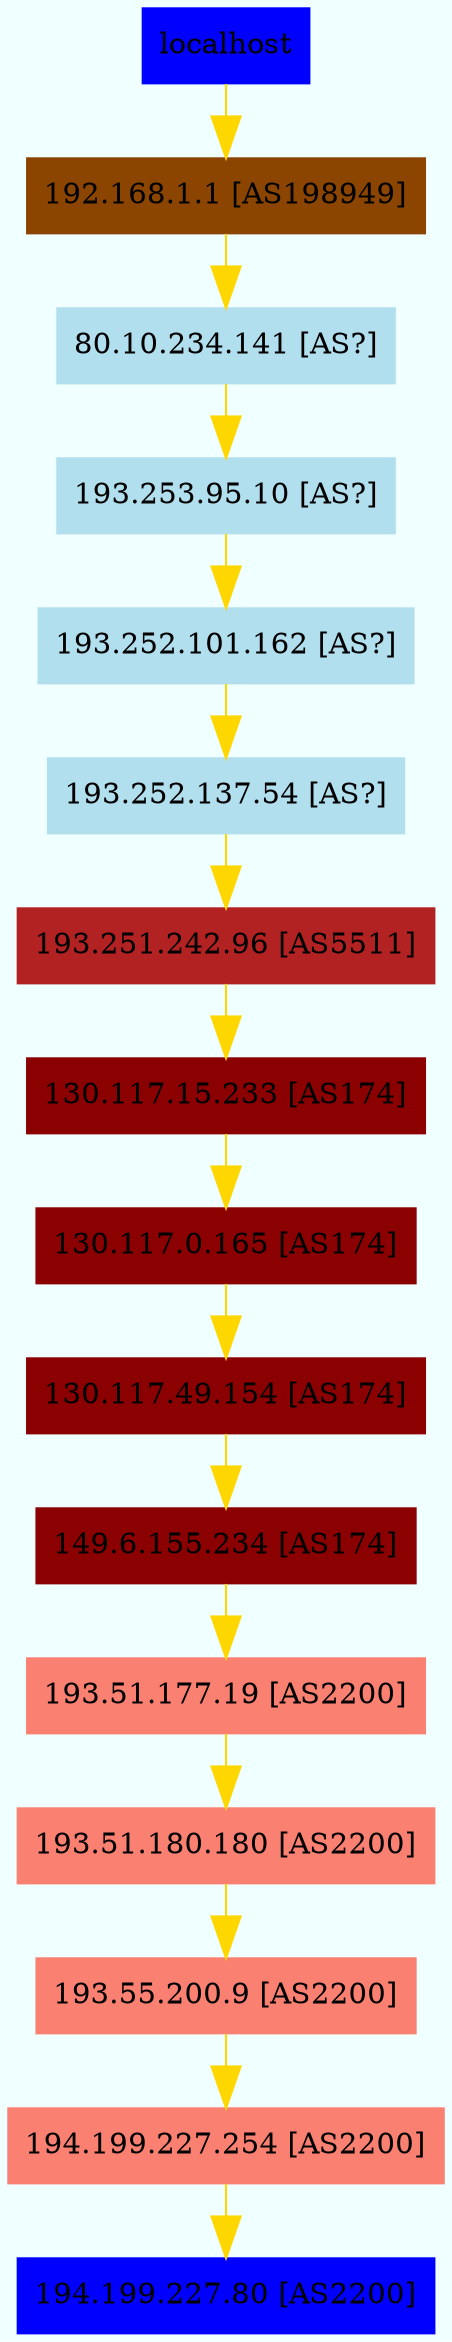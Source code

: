 digraph NetMap{
	bgcolor=azure;
	node [shape=box, color=lightblue2, style=filled];
	edge [arrowsize=2, color=gold];
	localhost [color=blue]
	localhost -> "192.168.1.1 [AS198949]";"192.168.1.1 [AS198949]" [color=darkorange4];
	"192.168.1.1 [AS198949]" -> "80.10.234.141 [AS?]";"80.10.234.141 [AS?]" [color=lightblue2];
	"80.10.234.141 [AS?]" -> "193.253.95.10 [AS?]";"193.253.95.10 [AS?]" [color=lightblue2];
	"193.253.95.10 [AS?]" -> "193.252.101.162 [AS?]";"193.252.101.162 [AS?]" [color=lightblue2];
	"193.252.101.162 [AS?]" -> "193.252.137.54 [AS?]";"193.252.137.54 [AS?]" [color=lightblue2];
	"193.252.137.54 [AS?]" -> "193.251.242.96 [AS5511]";"193.251.242.96 [AS5511]" [color=firebrick];
	"193.251.242.96 [AS5511]" -> "130.117.15.233 [AS174]";"130.117.15.233 [AS174]" [color=red4];
	"130.117.15.233 [AS174]" -> "130.117.0.165 [AS174]";"130.117.0.165 [AS174]" [color=red4];
	"130.117.0.165 [AS174]" -> "130.117.49.154 [AS174]";"130.117.49.154 [AS174]" [color=red4];
	"130.117.49.154 [AS174]" -> "149.6.155.234 [AS174]";"149.6.155.234 [AS174]" [color=red4];
	"149.6.155.234 [AS174]" -> "193.51.177.19 [AS2200]";"193.51.177.19 [AS2200]" [color=salmon];
	"193.51.177.19 [AS2200]" -> "193.51.180.180 [AS2200]";"193.51.180.180 [AS2200]" [color=salmon];
	"193.51.180.180 [AS2200]" -> "193.55.200.9 [AS2200]";"193.55.200.9 [AS2200]" [color=salmon];
	"193.55.200.9 [AS2200]" -> "194.199.227.254 [AS2200]";"194.199.227.254 [AS2200]" [color=salmon];
	"194.199.227.254 [AS2200]" -> "194.199.227.80 [AS2200]";"194.199.227.80 [AS2200]" [color=salmon];
	"194.199.227.80 [AS2200]" [color=blue];
}
